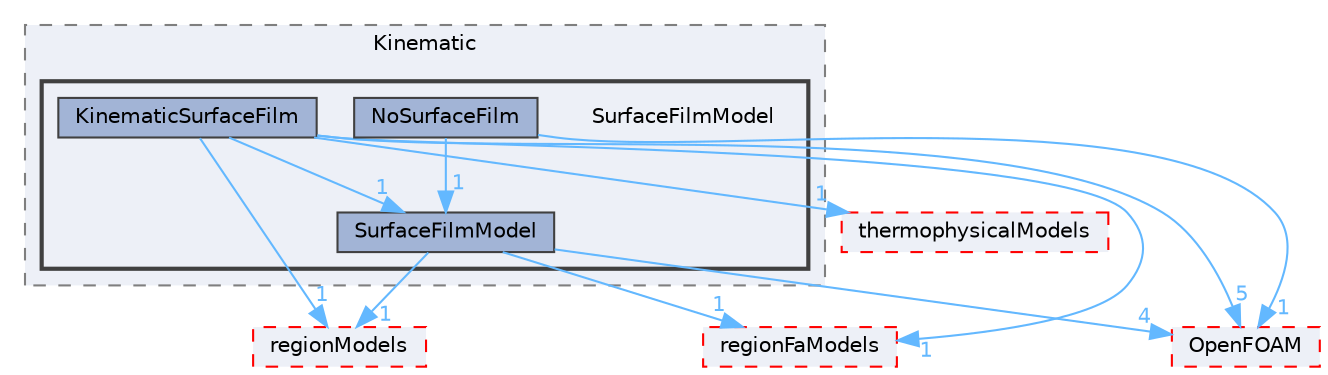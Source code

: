 digraph "src/lagrangian/intermediate/submodels/Kinematic/SurfaceFilmModel"
{
 // LATEX_PDF_SIZE
  bgcolor="transparent";
  edge [fontname=Helvetica,fontsize=10,labelfontname=Helvetica,labelfontsize=10];
  node [fontname=Helvetica,fontsize=10,shape=box,height=0.2,width=0.4];
  compound=true
  subgraph clusterdir_280ce042c33ce1e00a1fb89491254772 {
    graph [ bgcolor="#edf0f7", pencolor="grey50", label="Kinematic", fontname=Helvetica,fontsize=10 style="filled,dashed", URL="dir_280ce042c33ce1e00a1fb89491254772.html",tooltip=""]
  subgraph clusterdir_61f31c0882508a16d1a835320fc3ef77 {
    graph [ bgcolor="#edf0f7", pencolor="grey25", label="", fontname=Helvetica,fontsize=10 style="filled,bold", URL="dir_61f31c0882508a16d1a835320fc3ef77.html",tooltip=""]
    dir_61f31c0882508a16d1a835320fc3ef77 [shape=plaintext, label="SurfaceFilmModel"];
  dir_8d53eae790e0feb8c8ef5b95010fa706 [label="KinematicSurfaceFilm", fillcolor="#a2b4d6", color="grey25", style="filled", URL="dir_8d53eae790e0feb8c8ef5b95010fa706.html",tooltip=""];
  dir_e989ea7a0d5cd18a9c2f79d5e66b624e [label="NoSurfaceFilm", fillcolor="#a2b4d6", color="grey25", style="filled", URL="dir_e989ea7a0d5cd18a9c2f79d5e66b624e.html",tooltip=""];
  dir_9251fc38330bb3ea9023962da3b28e23 [label="SurfaceFilmModel", fillcolor="#a2b4d6", color="grey25", style="filled", URL="dir_9251fc38330bb3ea9023962da3b28e23.html",tooltip=""];
  }
  }
  dir_1cee61ac5e24023b73c87e3e265bd2be [label="regionModels", fillcolor="#edf0f7", color="red", style="filled,dashed", URL="dir_1cee61ac5e24023b73c87e3e265bd2be.html",tooltip=""];
  dir_256e80909904544129a5af4b82e274ea [label="regionFaModels", fillcolor="#edf0f7", color="red", style="filled,dashed", URL="dir_256e80909904544129a5af4b82e274ea.html",tooltip=""];
  dir_2778d089ec5c4f66810b11f753867003 [label="thermophysicalModels", fillcolor="#edf0f7", color="red", style="filled,dashed", URL="dir_2778d089ec5c4f66810b11f753867003.html",tooltip=""];
  dir_c5473ff19b20e6ec4dfe5c310b3778a8 [label="OpenFOAM", fillcolor="#edf0f7", color="red", style="filled,dashed", URL="dir_c5473ff19b20e6ec4dfe5c310b3778a8.html",tooltip=""];
  dir_8d53eae790e0feb8c8ef5b95010fa706->dir_1cee61ac5e24023b73c87e3e265bd2be [headlabel="1", labeldistance=1.5 headhref="dir_002027_003295.html" href="dir_002027_003295.html" color="steelblue1" fontcolor="steelblue1"];
  dir_8d53eae790e0feb8c8ef5b95010fa706->dir_256e80909904544129a5af4b82e274ea [headlabel="1", labeldistance=1.5 headhref="dir_002027_003287.html" href="dir_002027_003287.html" color="steelblue1" fontcolor="steelblue1"];
  dir_8d53eae790e0feb8c8ef5b95010fa706->dir_2778d089ec5c4f66810b11f753867003 [headlabel="1", labeldistance=1.5 headhref="dir_002027_004022.html" href="dir_002027_004022.html" color="steelblue1" fontcolor="steelblue1"];
  dir_8d53eae790e0feb8c8ef5b95010fa706->dir_9251fc38330bb3ea9023962da3b28e23 [headlabel="1", labeldistance=1.5 headhref="dir_002027_003835.html" href="dir_002027_003835.html" color="steelblue1" fontcolor="steelblue1"];
  dir_8d53eae790e0feb8c8ef5b95010fa706->dir_c5473ff19b20e6ec4dfe5c310b3778a8 [headlabel="5", labeldistance=1.5 headhref="dir_002027_002695.html" href="dir_002027_002695.html" color="steelblue1" fontcolor="steelblue1"];
  dir_e989ea7a0d5cd18a9c2f79d5e66b624e->dir_9251fc38330bb3ea9023962da3b28e23 [headlabel="1", labeldistance=1.5 headhref="dir_002602_003835.html" href="dir_002602_003835.html" color="steelblue1" fontcolor="steelblue1"];
  dir_e989ea7a0d5cd18a9c2f79d5e66b624e->dir_c5473ff19b20e6ec4dfe5c310b3778a8 [headlabel="1", labeldistance=1.5 headhref="dir_002602_002695.html" href="dir_002602_002695.html" color="steelblue1" fontcolor="steelblue1"];
  dir_9251fc38330bb3ea9023962da3b28e23->dir_1cee61ac5e24023b73c87e3e265bd2be [headlabel="1", labeldistance=1.5 headhref="dir_003835_003295.html" href="dir_003835_003295.html" color="steelblue1" fontcolor="steelblue1"];
  dir_9251fc38330bb3ea9023962da3b28e23->dir_256e80909904544129a5af4b82e274ea [headlabel="1", labeldistance=1.5 headhref="dir_003835_003287.html" href="dir_003835_003287.html" color="steelblue1" fontcolor="steelblue1"];
  dir_9251fc38330bb3ea9023962da3b28e23->dir_c5473ff19b20e6ec4dfe5c310b3778a8 [headlabel="4", labeldistance=1.5 headhref="dir_003835_002695.html" href="dir_003835_002695.html" color="steelblue1" fontcolor="steelblue1"];
}
